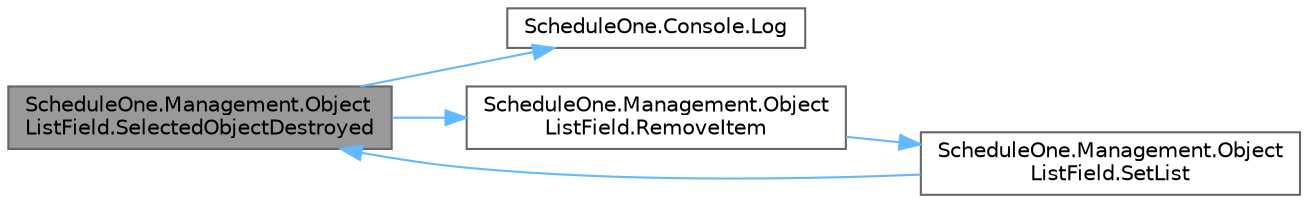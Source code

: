 digraph "ScheduleOne.Management.ObjectListField.SelectedObjectDestroyed"
{
 // LATEX_PDF_SIZE
  bgcolor="transparent";
  edge [fontname=Helvetica,fontsize=10,labelfontname=Helvetica,labelfontsize=10];
  node [fontname=Helvetica,fontsize=10,shape=box,height=0.2,width=0.4];
  rankdir="LR";
  Node1 [id="Node000001",label="ScheduleOne.Management.Object\lListField.SelectedObjectDestroyed",height=0.2,width=0.4,color="gray40", fillcolor="grey60", style="filled", fontcolor="black",tooltip=" "];
  Node1 -> Node2 [id="edge1_Node000001_Node000002",color="steelblue1",style="solid",tooltip=" "];
  Node2 [id="Node000002",label="ScheduleOne.Console.Log",height=0.2,width=0.4,color="grey40", fillcolor="white", style="filled",URL="$class_schedule_one_1_1_console.html#afb218907244d12f7d08b1c1831fa1f8c",tooltip=" "];
  Node1 -> Node3 [id="edge2_Node000001_Node000003",color="steelblue1",style="solid",tooltip=" "];
  Node3 [id="Node000003",label="ScheduleOne.Management.Object\lListField.RemoveItem",height=0.2,width=0.4,color="grey40", fillcolor="white", style="filled",URL="$class_schedule_one_1_1_management_1_1_object_list_field.html#abae6422ee5dab12170bbe09399c5e12b",tooltip=" "];
  Node3 -> Node4 [id="edge3_Node000003_Node000004",color="steelblue1",style="solid",tooltip=" "];
  Node4 [id="Node000004",label="ScheduleOne.Management.Object\lListField.SetList",height=0.2,width=0.4,color="grey40", fillcolor="white", style="filled",URL="$class_schedule_one_1_1_management_1_1_object_list_field.html#a013783b1766188942aeb9db574b42ecb",tooltip=" "];
  Node4 -> Node1 [id="edge4_Node000004_Node000001",color="steelblue1",style="solid",tooltip=" "];
}
